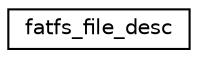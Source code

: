 digraph "Graphical Class Hierarchy"
{
 // LATEX_PDF_SIZE
  edge [fontname="Helvetica",fontsize="10",labelfontname="Helvetica",labelfontsize="10"];
  node [fontname="Helvetica",fontsize="10",shape=record];
  rankdir="LR";
  Node0 [label="fatfs_file_desc",height=0.2,width=0.4,color="black", fillcolor="white", style="filled",URL="$structfatfs__file__desc.html",tooltip="FatFs file instance descriptor."];
}
